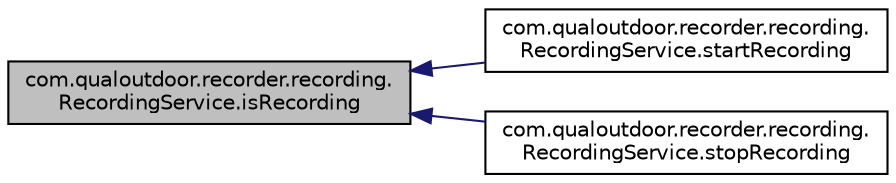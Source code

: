 digraph "com.qualoutdoor.recorder.recording.RecordingService.isRecording"
{
  edge [fontname="Helvetica",fontsize="10",labelfontname="Helvetica",labelfontsize="10"];
  node [fontname="Helvetica",fontsize="10",shape=record];
  rankdir="LR";
  Node1 [label="com.qualoutdoor.recorder.recording.\lRecordingService.isRecording",height=0.2,width=0.4,color="black", fillcolor="grey75", style="filled" fontcolor="black"];
  Node1 -> Node2 [dir="back",color="midnightblue",fontsize="10",style="solid"];
  Node2 [label="com.qualoutdoor.recorder.recording.\lRecordingService.startRecording",height=0.2,width=0.4,color="black", fillcolor="white", style="filled",URL="$classcom_1_1qualoutdoor_1_1recorder_1_1recording_1_1RecordingService.html#ad1e000af998ea34d8cd646c73b38f12a"];
  Node1 -> Node3 [dir="back",color="midnightblue",fontsize="10",style="solid"];
  Node3 [label="com.qualoutdoor.recorder.recording.\lRecordingService.stopRecording",height=0.2,width=0.4,color="black", fillcolor="white", style="filled",URL="$classcom_1_1qualoutdoor_1_1recorder_1_1recording_1_1RecordingService.html#a51bcaacd57cecbbc192ae10ee0548898"];
}
